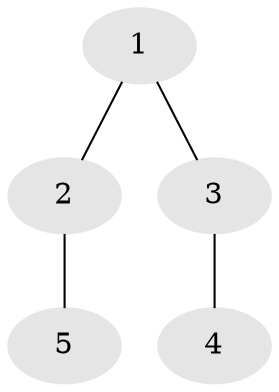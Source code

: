 // Generated by graph-tools (version 1.1) at 2025/46/02/15/25 05:46:28]
// undirected, 5 vertices, 4 edges
graph export_dot {
graph [start="1"]
  node [color=gray90,style=filled];
  1 [super="+9+12"];
  2 [super="+7+8+10"];
  3 [super="+6"];
  4 [super="+15+16+17"];
  5 [super="+13+14"];
  1 -- 2;
  1 -- 3;
  2 -- 5;
  3 -- 4;
}
